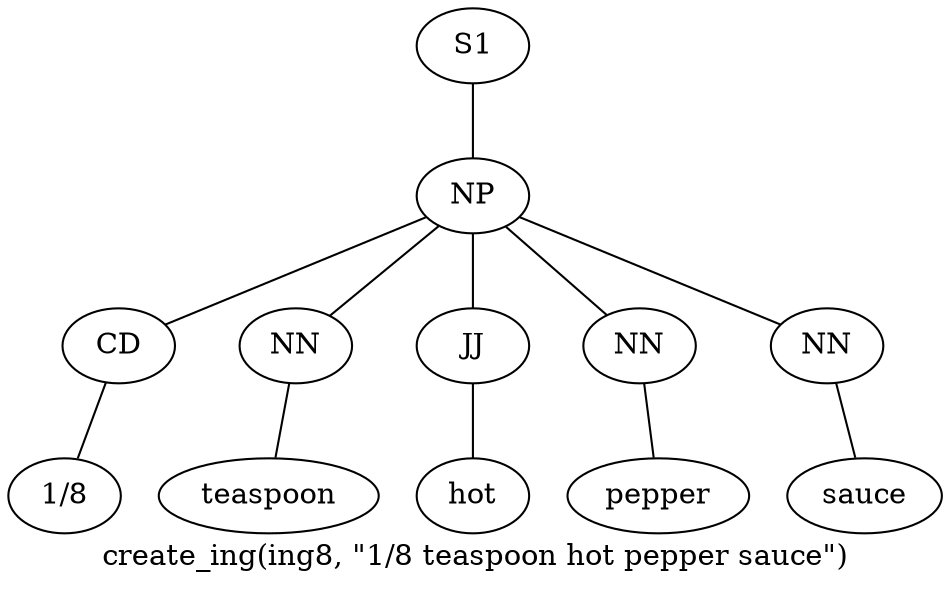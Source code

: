 graph SyntaxGraph {
	label = "create_ing(ing8, \"1/8 teaspoon hot pepper sauce\")";
	Node0 [label="S1"];
	Node1 [label="NP"];
	Node2 [label="CD"];
	Node3 [label="1/8"];
	Node4 [label="NN"];
	Node5 [label="teaspoon"];
	Node6 [label="JJ"];
	Node7 [label="hot"];
	Node8 [label="NN"];
	Node9 [label="pepper"];
	Node10 [label="NN"];
	Node11 [label="sauce"];

	Node0 -- Node1;
	Node1 -- Node2;
	Node1 -- Node4;
	Node1 -- Node6;
	Node1 -- Node8;
	Node1 -- Node10;
	Node2 -- Node3;
	Node4 -- Node5;
	Node6 -- Node7;
	Node8 -- Node9;
	Node10 -- Node11;
}